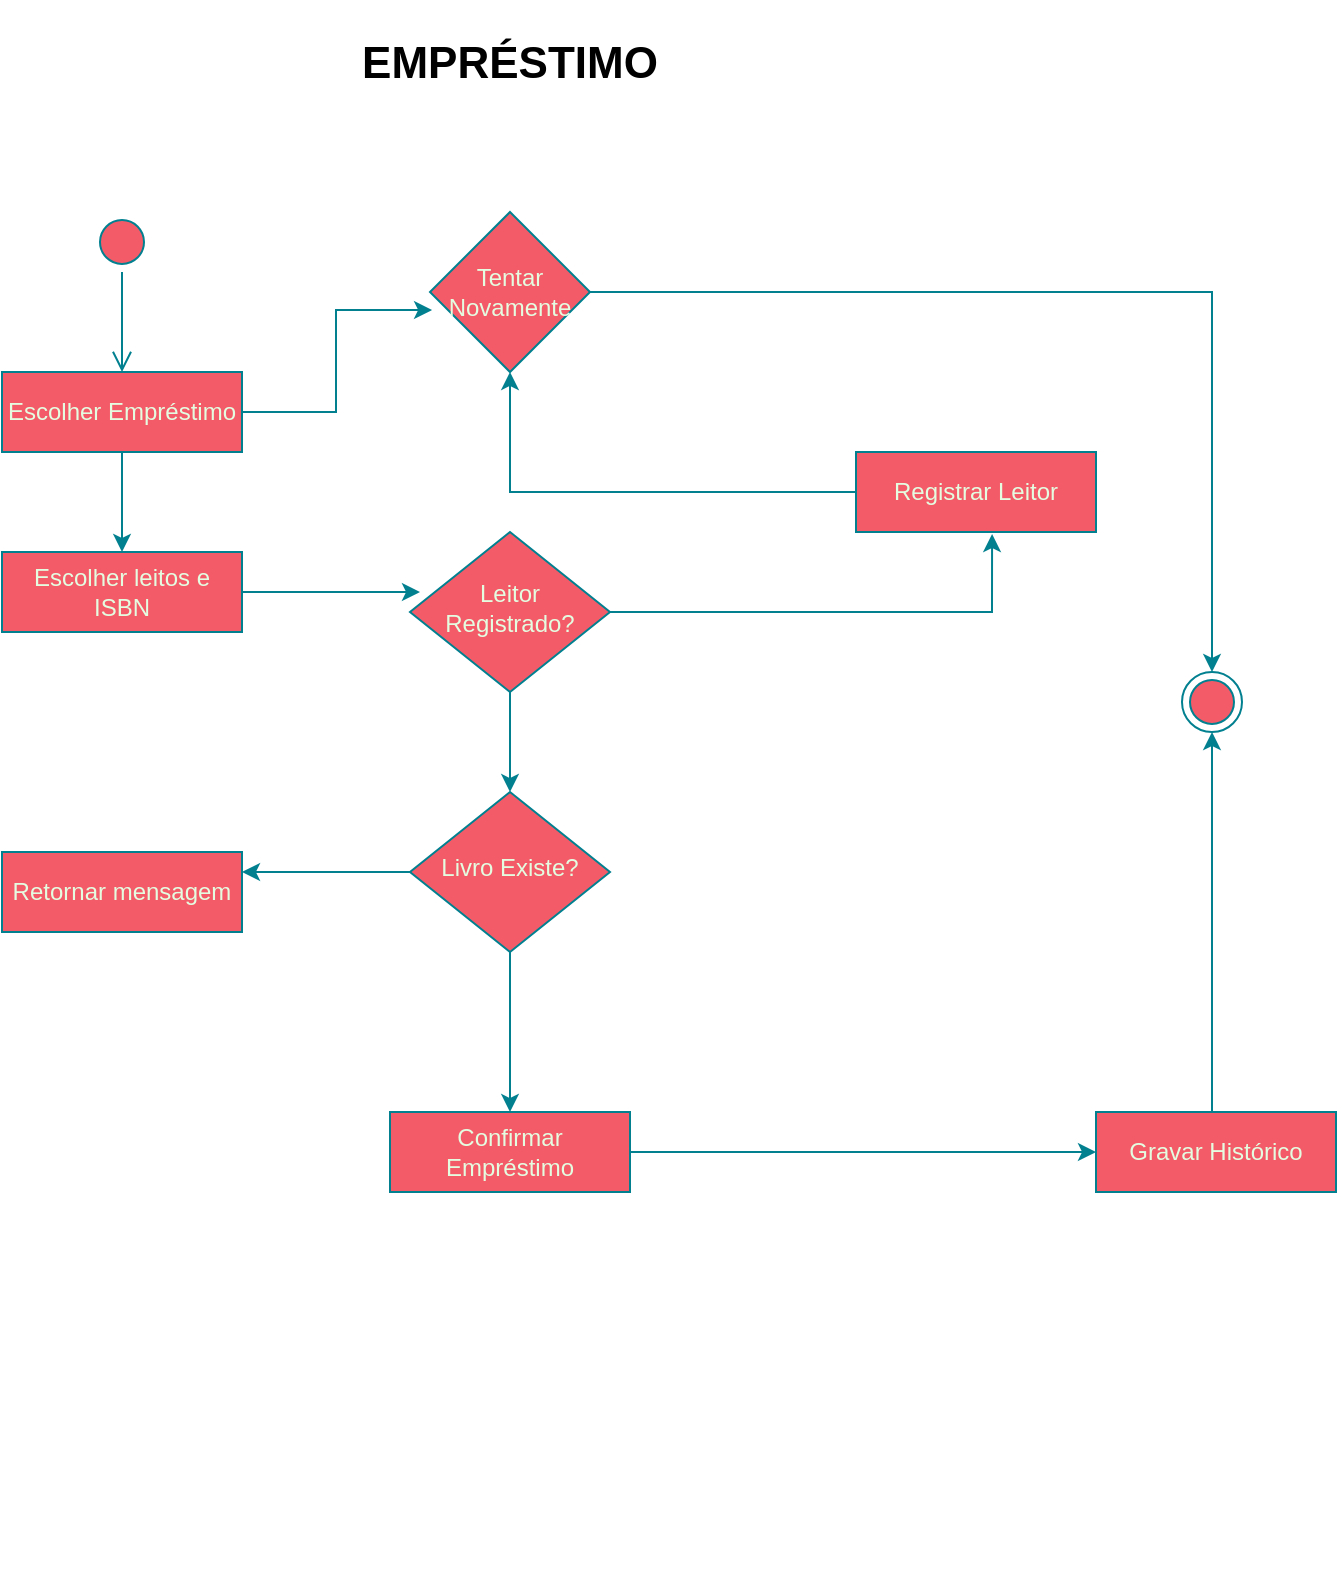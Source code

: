 <mxfile version="21.7.2" type="device">
  <diagram id="C5RBs43oDa-KdzZeNtuy" name="Page-1">
    <mxGraphModel dx="880" dy="1639" grid="1" gridSize="10" guides="1" tooltips="1" connect="1" arrows="1" fold="1" page="1" pageScale="1" pageWidth="827" pageHeight="1169" math="0" shadow="0">
      <root>
        <mxCell id="WIyWlLk6GJQsqaUBKTNV-0" />
        <mxCell id="WIyWlLk6GJQsqaUBKTNV-1" parent="WIyWlLk6GJQsqaUBKTNV-0" />
        <mxCell id="rS1Eo8yl9lPrdWitZdu--15" style="edgeStyle=orthogonalEdgeStyle;rounded=0;orthogonalLoop=1;jettySize=auto;html=1;entryX=0.5;entryY=0;entryDx=0;entryDy=0;labelBackgroundColor=none;strokeColor=#028090;fontColor=default;" edge="1" parent="WIyWlLk6GJQsqaUBKTNV-1" source="WIyWlLk6GJQsqaUBKTNV-3">
          <mxGeometry relative="1" as="geometry">
            <mxPoint x="220" y="170" as="targetPoint" />
          </mxGeometry>
        </mxCell>
        <mxCell id="rS1Eo8yl9lPrdWitZdu--19" style="edgeStyle=orthogonalEdgeStyle;rounded=0;orthogonalLoop=1;jettySize=auto;html=1;entryX=0.013;entryY=0.613;entryDx=0;entryDy=0;entryPerimeter=0;labelBackgroundColor=none;strokeColor=#028090;fontColor=default;" edge="1" parent="WIyWlLk6GJQsqaUBKTNV-1" source="WIyWlLk6GJQsqaUBKTNV-3" target="rS1Eo8yl9lPrdWitZdu--13">
          <mxGeometry relative="1" as="geometry" />
        </mxCell>
        <mxCell id="WIyWlLk6GJQsqaUBKTNV-3" value="Escolher Empréstimo" style="rounded=0;whiteSpace=wrap;html=1;fontSize=12;glass=0;strokeWidth=1;shadow=0;labelBackgroundColor=none;fillColor=#F45B69;strokeColor=#028090;fontColor=#E4FDE1;" parent="WIyWlLk6GJQsqaUBKTNV-1" vertex="1">
          <mxGeometry x="160" y="80" width="120" height="40" as="geometry" />
        </mxCell>
        <mxCell id="rS1Eo8yl9lPrdWitZdu--14" value="" style="edgeStyle=orthogonalEdgeStyle;rounded=0;orthogonalLoop=1;jettySize=auto;html=1;labelBackgroundColor=none;strokeColor=#028090;fontColor=default;" edge="1" parent="WIyWlLk6GJQsqaUBKTNV-1" source="WIyWlLk6GJQsqaUBKTNV-7" target="rS1Eo8yl9lPrdWitZdu--13">
          <mxGeometry relative="1" as="geometry">
            <Array as="points">
              <mxPoint x="540" y="140" />
              <mxPoint x="414" y="140" />
            </Array>
          </mxGeometry>
        </mxCell>
        <mxCell id="WIyWlLk6GJQsqaUBKTNV-7" value="Registrar Leitor" style="rounded=0;whiteSpace=wrap;html=1;fontSize=12;glass=0;strokeWidth=1;shadow=0;labelBackgroundColor=none;fillColor=#F45B69;strokeColor=#028090;fontColor=#E4FDE1;" parent="WIyWlLk6GJQsqaUBKTNV-1" vertex="1">
          <mxGeometry x="587" y="120" width="120" height="40" as="geometry" />
        </mxCell>
        <mxCell id="rS1Eo8yl9lPrdWitZdu--27" value="" style="edgeStyle=orthogonalEdgeStyle;rounded=0;orthogonalLoop=1;jettySize=auto;html=1;entryX=0.567;entryY=1.025;entryDx=0;entryDy=0;entryPerimeter=0;labelBackgroundColor=none;strokeColor=#028090;fontColor=default;jumpStyle=none;" edge="1" parent="WIyWlLk6GJQsqaUBKTNV-1" source="WIyWlLk6GJQsqaUBKTNV-10" target="WIyWlLk6GJQsqaUBKTNV-7">
          <mxGeometry relative="1" as="geometry">
            <mxPoint x="590" y="150" as="targetPoint" />
          </mxGeometry>
        </mxCell>
        <mxCell id="rS1Eo8yl9lPrdWitZdu--28" style="edgeStyle=orthogonalEdgeStyle;rounded=0;orthogonalLoop=1;jettySize=auto;html=1;labelBackgroundColor=none;strokeColor=#028090;fontColor=default;" edge="1" parent="WIyWlLk6GJQsqaUBKTNV-1" source="WIyWlLk6GJQsqaUBKTNV-10" target="rS1Eo8yl9lPrdWitZdu--2">
          <mxGeometry relative="1" as="geometry" />
        </mxCell>
        <mxCell id="WIyWlLk6GJQsqaUBKTNV-10" value="Leitor Registrado?" style="rhombus;whiteSpace=wrap;html=1;shadow=0;fontFamily=Helvetica;fontSize=12;align=center;strokeWidth=1;spacing=6;spacingTop=-4;labelBackgroundColor=none;fillColor=#F45B69;strokeColor=#028090;fontColor=#E4FDE1;rounded=0;" parent="WIyWlLk6GJQsqaUBKTNV-1" vertex="1">
          <mxGeometry x="364" y="160" width="100" height="80" as="geometry" />
        </mxCell>
        <mxCell id="rS1Eo8yl9lPrdWitZdu--6" value="" style="edgeStyle=orthogonalEdgeStyle;rounded=0;orthogonalLoop=1;jettySize=auto;html=1;labelBackgroundColor=none;strokeColor=#028090;fontColor=default;" edge="1" parent="WIyWlLk6GJQsqaUBKTNV-1" source="WIyWlLk6GJQsqaUBKTNV-11" target="rS1Eo8yl9lPrdWitZdu--5">
          <mxGeometry relative="1" as="geometry" />
        </mxCell>
        <mxCell id="WIyWlLk6GJQsqaUBKTNV-11" value="Confirmar Empréstimo" style="rounded=0;whiteSpace=wrap;html=1;fontSize=12;glass=0;strokeWidth=1;shadow=0;labelBackgroundColor=none;fillColor=#F45B69;strokeColor=#028090;fontColor=#E4FDE1;" parent="WIyWlLk6GJQsqaUBKTNV-1" vertex="1">
          <mxGeometry x="354" y="450" width="120" height="40" as="geometry" />
        </mxCell>
        <mxCell id="WIyWlLk6GJQsqaUBKTNV-12" value="Retornar mensagem" style="rounded=0;whiteSpace=wrap;html=1;fontSize=12;glass=0;strokeWidth=1;shadow=0;labelBackgroundColor=none;fillColor=#F45B69;strokeColor=#028090;fontColor=#E4FDE1;" parent="WIyWlLk6GJQsqaUBKTNV-1" vertex="1">
          <mxGeometry x="160" y="320" width="120" height="40" as="geometry" />
        </mxCell>
        <mxCell id="rS1Eo8yl9lPrdWitZdu--30" style="edgeStyle=orthogonalEdgeStyle;rounded=0;orthogonalLoop=1;jettySize=auto;html=1;entryX=0.05;entryY=0.375;entryDx=0;entryDy=0;entryPerimeter=0;labelBackgroundColor=none;strokeColor=#028090;fontColor=default;" edge="1" parent="WIyWlLk6GJQsqaUBKTNV-1" source="rS1Eo8yl9lPrdWitZdu--0" target="WIyWlLk6GJQsqaUBKTNV-10">
          <mxGeometry relative="1" as="geometry" />
        </mxCell>
        <mxCell id="rS1Eo8yl9lPrdWitZdu--0" value="Escolher leitos e ISBN" style="rounded=0;whiteSpace=wrap;html=1;fontSize=12;glass=0;strokeWidth=1;shadow=0;labelBackgroundColor=none;fillColor=#F45B69;strokeColor=#028090;fontColor=#E4FDE1;" vertex="1" parent="WIyWlLk6GJQsqaUBKTNV-1">
          <mxGeometry x="160" y="170" width="120" height="40" as="geometry" />
        </mxCell>
        <mxCell id="rS1Eo8yl9lPrdWitZdu--24" style="edgeStyle=orthogonalEdgeStyle;rounded=0;orthogonalLoop=1;jettySize=auto;html=1;entryX=1;entryY=0.25;entryDx=0;entryDy=0;labelBackgroundColor=none;strokeColor=#028090;fontColor=default;" edge="1" parent="WIyWlLk6GJQsqaUBKTNV-1" source="rS1Eo8yl9lPrdWitZdu--2" target="WIyWlLk6GJQsqaUBKTNV-12">
          <mxGeometry relative="1" as="geometry" />
        </mxCell>
        <mxCell id="rS1Eo8yl9lPrdWitZdu--26" style="edgeStyle=orthogonalEdgeStyle;rounded=0;orthogonalLoop=1;jettySize=auto;html=1;labelBackgroundColor=none;strokeColor=#028090;fontColor=default;" edge="1" parent="WIyWlLk6GJQsqaUBKTNV-1" source="rS1Eo8yl9lPrdWitZdu--2" target="WIyWlLk6GJQsqaUBKTNV-11">
          <mxGeometry relative="1" as="geometry" />
        </mxCell>
        <mxCell id="rS1Eo8yl9lPrdWitZdu--2" value="Livro Existe?" style="rhombus;whiteSpace=wrap;html=1;shadow=0;fontFamily=Helvetica;fontSize=12;align=center;strokeWidth=1;spacing=6;spacingTop=-4;labelBackgroundColor=none;fillColor=#F45B69;strokeColor=#028090;fontColor=#E4FDE1;rounded=0;" vertex="1" parent="WIyWlLk6GJQsqaUBKTNV-1">
          <mxGeometry x="364" y="290" width="100" height="80" as="geometry" />
        </mxCell>
        <mxCell id="rS1Eo8yl9lPrdWitZdu--11" style="edgeStyle=orthogonalEdgeStyle;rounded=0;orthogonalLoop=1;jettySize=auto;html=1;entryX=0.5;entryY=1;entryDx=0;entryDy=0;labelBackgroundColor=none;strokeColor=#028090;fontColor=default;" edge="1" parent="WIyWlLk6GJQsqaUBKTNV-1" source="rS1Eo8yl9lPrdWitZdu--5" target="rS1Eo8yl9lPrdWitZdu--10">
          <mxGeometry relative="1" as="geometry">
            <mxPoint x="734" y="260" as="targetPoint" />
            <Array as="points">
              <mxPoint x="765" y="400" />
              <mxPoint x="765" y="400" />
            </Array>
          </mxGeometry>
        </mxCell>
        <mxCell id="rS1Eo8yl9lPrdWitZdu--5" value="Gravar Histórico" style="rounded=0;whiteSpace=wrap;html=1;fontSize=12;glass=0;strokeWidth=1;shadow=0;labelBackgroundColor=none;fillColor=#F45B69;strokeColor=#028090;fontColor=#E4FDE1;" vertex="1" parent="WIyWlLk6GJQsqaUBKTNV-1">
          <mxGeometry x="707" y="450" width="120" height="40" as="geometry" />
        </mxCell>
        <mxCell id="rS1Eo8yl9lPrdWitZdu--8" value="" style="ellipse;html=1;shape=startState;fillColor=#F45B69;strokeColor=#028090;labelBackgroundColor=none;fontColor=#E4FDE1;rounded=0;" vertex="1" parent="WIyWlLk6GJQsqaUBKTNV-1">
          <mxGeometry x="205" width="30" height="30" as="geometry" />
        </mxCell>
        <mxCell id="rS1Eo8yl9lPrdWitZdu--9" value="" style="edgeStyle=orthogonalEdgeStyle;html=1;verticalAlign=bottom;endArrow=open;endSize=8;strokeColor=#028090;rounded=0;entryX=0.5;entryY=0;entryDx=0;entryDy=0;labelBackgroundColor=none;fontColor=default;" edge="1" source="rS1Eo8yl9lPrdWitZdu--8" parent="WIyWlLk6GJQsqaUBKTNV-1" target="WIyWlLk6GJQsqaUBKTNV-3">
          <mxGeometry relative="1" as="geometry">
            <mxPoint x="220" y="70" as="targetPoint" />
          </mxGeometry>
        </mxCell>
        <mxCell id="rS1Eo8yl9lPrdWitZdu--10" value="" style="ellipse;html=1;shape=endState;fillColor=#F45B69;strokeColor=#028090;labelBackgroundColor=none;fontColor=#E4FDE1;rounded=0;" vertex="1" parent="WIyWlLk6GJQsqaUBKTNV-1">
          <mxGeometry x="750" y="230" width="30" height="30" as="geometry" />
        </mxCell>
        <mxCell id="rS1Eo8yl9lPrdWitZdu--17" style="edgeStyle=orthogonalEdgeStyle;rounded=0;orthogonalLoop=1;jettySize=auto;html=1;entryX=0.5;entryY=0;entryDx=0;entryDy=0;labelBackgroundColor=none;strokeColor=#028090;fontColor=default;" edge="1" parent="WIyWlLk6GJQsqaUBKTNV-1" source="rS1Eo8yl9lPrdWitZdu--13" target="rS1Eo8yl9lPrdWitZdu--10">
          <mxGeometry relative="1" as="geometry" />
        </mxCell>
        <mxCell id="rS1Eo8yl9lPrdWitZdu--13" value="Tentar Novamente" style="rhombus;whiteSpace=wrap;html=1;rounded=0;glass=0;strokeWidth=1;shadow=0;labelBackgroundColor=none;fillColor=#F45B69;strokeColor=#028090;fontColor=#E4FDE1;" vertex="1" parent="WIyWlLk6GJQsqaUBKTNV-1">
          <mxGeometry x="374" width="80" height="80" as="geometry" />
        </mxCell>
        <mxCell id="rS1Eo8yl9lPrdWitZdu--34" value="&lt;h1&gt;&lt;br&gt;&lt;/h1&gt;" style="text;html=1;strokeColor=none;fillColor=none;spacing=5;spacingTop=-20;whiteSpace=wrap;overflow=hidden;rounded=0;fontColor=#E4FDE1;" vertex="1" parent="WIyWlLk6GJQsqaUBKTNV-1">
          <mxGeometry x="319" y="560" width="190" height="120" as="geometry" />
        </mxCell>
        <mxCell id="rS1Eo8yl9lPrdWitZdu--35" value="&lt;h1&gt;&lt;font size=&quot;1&quot; color=&quot;#000000&quot; style=&quot;&quot;&gt;&lt;b style=&quot;font-size: 22px; background-color: rgb(255, 255, 255);&quot;&gt;EMPRÉSTIMO&lt;/b&gt;&lt;/font&gt;&lt;/h1&gt;" style="text;html=1;strokeColor=none;fillColor=none;align=center;verticalAlign=middle;whiteSpace=wrap;rounded=0;fontColor=#E4FDE1;shadow=0;strokeWidth=0;" vertex="1" parent="WIyWlLk6GJQsqaUBKTNV-1">
          <mxGeometry x="384" y="-90" width="60" height="30" as="geometry" />
        </mxCell>
      </root>
    </mxGraphModel>
  </diagram>
</mxfile>
